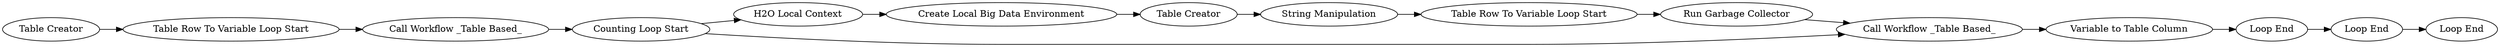 digraph {
	1 -> 60
	60 -> 50
	53 -> 48
	47 -> 53
	57 -> 58
	58 -> 1
	60 -> 46
	48 -> 65
	66 -> 49
	62 -> 47
	49 -> 59
	50 -> 62
	46 -> 66
	65 -> 46
	59 -> 61
	48 [label="Table Row To Variable Loop Start"]
	57 [label="Table Creator"]
	50 [label="H2O Local Context"]
	1 [label="Call Workflow _Table Based_"]
	66 [label="Variable to Table Column"]
	49 [label="Loop End"]
	53 [label="String Manipulation"]
	62 [label="Create Local Big Data Environment"]
	65 [label="Run Garbage Collector"]
	46 [label="Call Workflow _Table Based_"]
	47 [label="Table Creator"]
	58 [label="Table Row To Variable Loop Start"]
	61 [label="Loop End"]
	60 [label="Counting Loop Start"]
	59 [label="Loop End"]
	rankdir=LR
}
